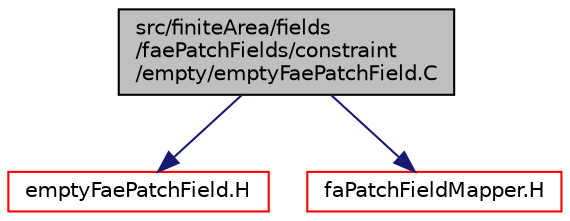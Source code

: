 digraph "src/finiteArea/fields/faePatchFields/constraint/empty/emptyFaePatchField.C"
{
  bgcolor="transparent";
  edge [fontname="Helvetica",fontsize="10",labelfontname="Helvetica",labelfontsize="10"];
  node [fontname="Helvetica",fontsize="10",shape=record];
  Node1 [label="src/finiteArea/fields\l/faePatchFields/constraint\l/empty/emptyFaePatchField.C",height=0.2,width=0.4,color="black", fillcolor="grey75", style="filled" fontcolor="black"];
  Node1 -> Node2 [color="midnightblue",fontsize="10",style="solid",fontname="Helvetica"];
  Node2 [label="emptyFaePatchField.H",height=0.2,width=0.4,color="red",URL="$emptyFaePatchField_8H.html"];
  Node1 -> Node3 [color="midnightblue",fontsize="10",style="solid",fontname="Helvetica"];
  Node3 [label="faPatchFieldMapper.H",height=0.2,width=0.4,color="red",URL="$faPatchFieldMapper_8H.html"];
}
